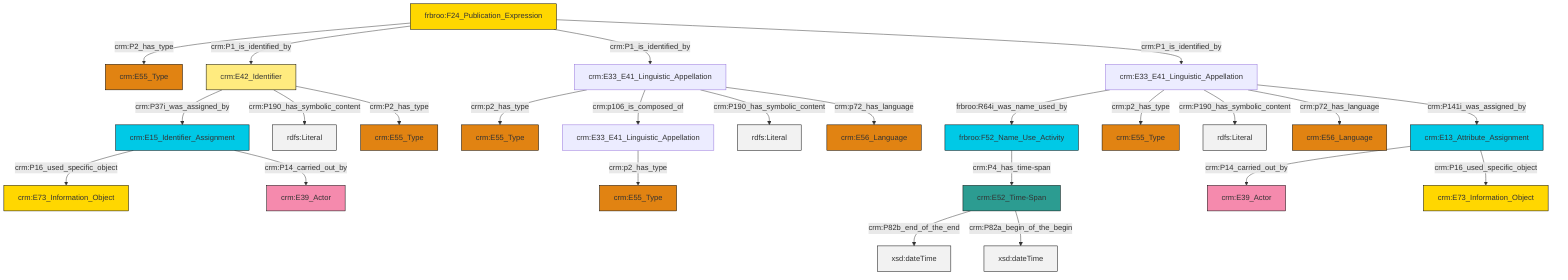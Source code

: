 graph TD
classDef Literal fill:#f2f2f2,stroke:#000000;
classDef CRM_Entity fill:#FFFFFF,stroke:#000000;
classDef Temporal_Entity fill:#00C9E6, stroke:#000000;
classDef Type fill:#E18312, stroke:#000000;
classDef Time-Span fill:#2C9C91, stroke:#000000;
classDef Appellation fill:#FFEB7F, stroke:#000000;
classDef Place fill:#008836, stroke:#000000;
classDef Persistent_Item fill:#B266B2, stroke:#000000;
classDef Conceptual_Object fill:#FFD700, stroke:#000000;
classDef Physical_Thing fill:#D2B48C, stroke:#000000;
classDef Actor fill:#f58aad, stroke:#000000;
classDef PC_Classes fill:#4ce600, stroke:#000000;
classDef Multi fill:#cccccc,stroke:#000000;

4["crm:E33_E41_Linguistic_Appellation"]:::Default -->|crm:p2_has_type| 5["crm:E55_Type"]:::Type
6["crm:E13_Attribute_Assignment"]:::Temporal_Entity -->|crm:P14_carried_out_by| 7["crm:E39_Actor"]:::Actor
11["crm:E15_Identifier_Assignment"]:::Temporal_Entity -->|crm:P16_used_specific_object| 12["crm:E73_Information_Object"]:::Conceptual_Object
4["crm:E33_E41_Linguistic_Appellation"]:::Default -->|crm:p106_is_composed_of| 0["crm:E33_E41_Linguistic_Appellation"]:::Default
14["crm:E33_E41_Linguistic_Appellation"]:::Default -->|frbroo:R64i_was_name_used_by| 15["frbroo:F52_Name_Use_Activity"]:::Temporal_Entity
16["crm:E42_Identifier"]:::Appellation -->|crm:P37i_was_assigned_by| 11["crm:E15_Identifier_Assignment"]:::Temporal_Entity
0["crm:E33_E41_Linguistic_Appellation"]:::Default -->|crm:p2_has_type| 17["crm:E55_Type"]:::Type
18["frbroo:F24_Publication_Expression"]:::Conceptual_Object -->|crm:P2_has_type| 19["crm:E55_Type"]:::Type
18["frbroo:F24_Publication_Expression"]:::Conceptual_Object -->|crm:P1_is_identified_by| 16["crm:E42_Identifier"]:::Appellation
11["crm:E15_Identifier_Assignment"]:::Temporal_Entity -->|crm:P14_carried_out_by| 20["crm:E39_Actor"]:::Actor
15["frbroo:F52_Name_Use_Activity"]:::Temporal_Entity -->|crm:P4_has_time-span| 8["crm:E52_Time-Span"]:::Time-Span
18["frbroo:F24_Publication_Expression"]:::Conceptual_Object -->|crm:P1_is_identified_by| 4["crm:E33_E41_Linguistic_Appellation"]:::Default
14["crm:E33_E41_Linguistic_Appellation"]:::Default -->|crm:p2_has_type| 25["crm:E55_Type"]:::Type
16["crm:E42_Identifier"]:::Appellation -->|crm:P190_has_symbolic_content| 26[rdfs:Literal]:::Literal
16["crm:E42_Identifier"]:::Appellation -->|crm:P2_has_type| 27["crm:E55_Type"]:::Type
4["crm:E33_E41_Linguistic_Appellation"]:::Default -->|crm:P190_has_symbolic_content| 30[rdfs:Literal]:::Literal
8["crm:E52_Time-Span"]:::Time-Span -->|crm:P82b_end_of_the_end| 32[xsd:dateTime]:::Literal
6["crm:E13_Attribute_Assignment"]:::Temporal_Entity -->|crm:P16_used_specific_object| 34["crm:E73_Information_Object"]:::Conceptual_Object
4["crm:E33_E41_Linguistic_Appellation"]:::Default -->|crm:p72_has_language| 2["crm:E56_Language"]:::Type
18["frbroo:F24_Publication_Expression"]:::Conceptual_Object -->|crm:P1_is_identified_by| 14["crm:E33_E41_Linguistic_Appellation"]:::Default
14["crm:E33_E41_Linguistic_Appellation"]:::Default -->|crm:P190_has_symbolic_content| 42[rdfs:Literal]:::Literal
14["crm:E33_E41_Linguistic_Appellation"]:::Default -->|crm:p72_has_language| 38["crm:E56_Language"]:::Type
8["crm:E52_Time-Span"]:::Time-Span -->|crm:P82a_begin_of_the_begin| 43[xsd:dateTime]:::Literal
14["crm:E33_E41_Linguistic_Appellation"]:::Default -->|crm:P141i_was_assigned_by| 6["crm:E13_Attribute_Assignment"]:::Temporal_Entity